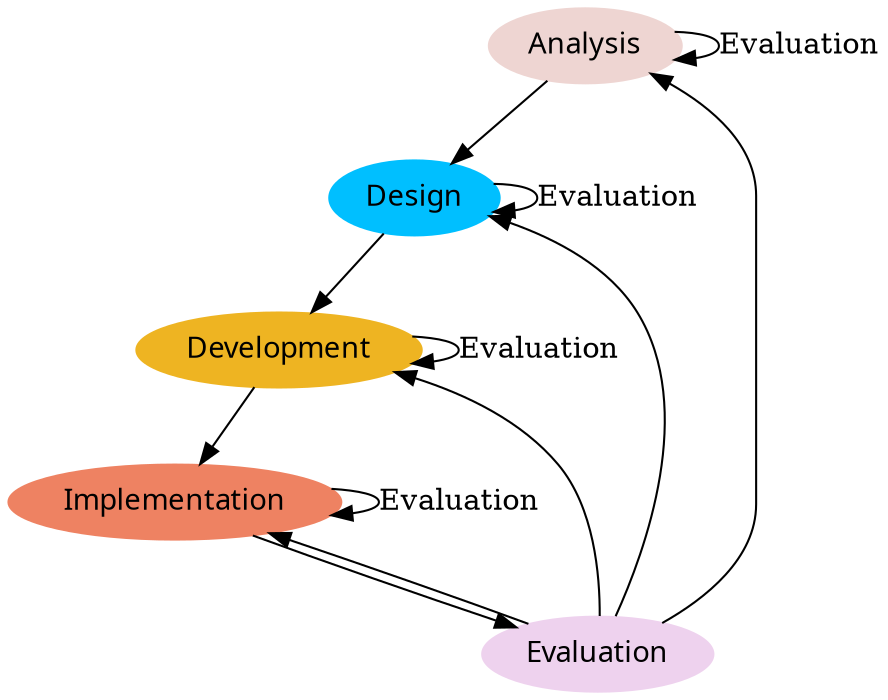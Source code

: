 digraph "ADDIE" {
	graph [	fontname = "Helvetica-Oblique",
		fontsize = 36,
		size = "6,6" ];
	node [	shape = ellipse,
		sides = 4,
		distortion = "0.0",
		orientation = "0.0",
		skew = "0.0",
		color = white,
		style = filled,
		fontname = "Helvetica-Outline" ];
	"Analysis" [sides=9, distortion="0.936354", orientation=28, skew="-0.126818", color=mistyrose2];
	"Design" [sides=5, distortion="0.238792", orientation=11, skew="0.995935", color=deepskyblue];
	"Development" [sides=8, distortion="0.019636", orientation=79, skew="-0.440424", color=goldenrod2];
        "Implementation" [sides=9, distortion="0.936354", orientation=28, skew="-0.126818", color=salmon2];
        "Evaluation" [sides=9, distortion="0.936354", orientation=28, skew="-0.126818", color=thistle2];

	"Analysis" -> "Analysis" [ label = "Evaluation" ];
	"Analysis" -> "Design";
	"Design" -> "Design" [ label = "Evaluation" ];
	"Design"  -> "Development";
	"Development" -> "Development"  [ label = "Evaluation" ];
	"Development" -> "Implementation";
	"Implementation" -> "Evaluation";
	"Implementation" -> "Implementation"  [ label = "Evaluation" ];
	"Evaluation" -> "Analysis";
        "Evaluation" -> "Design";
        "Evaluation" -> "Development";
        "Evaluation" -> "Implementation";

}
